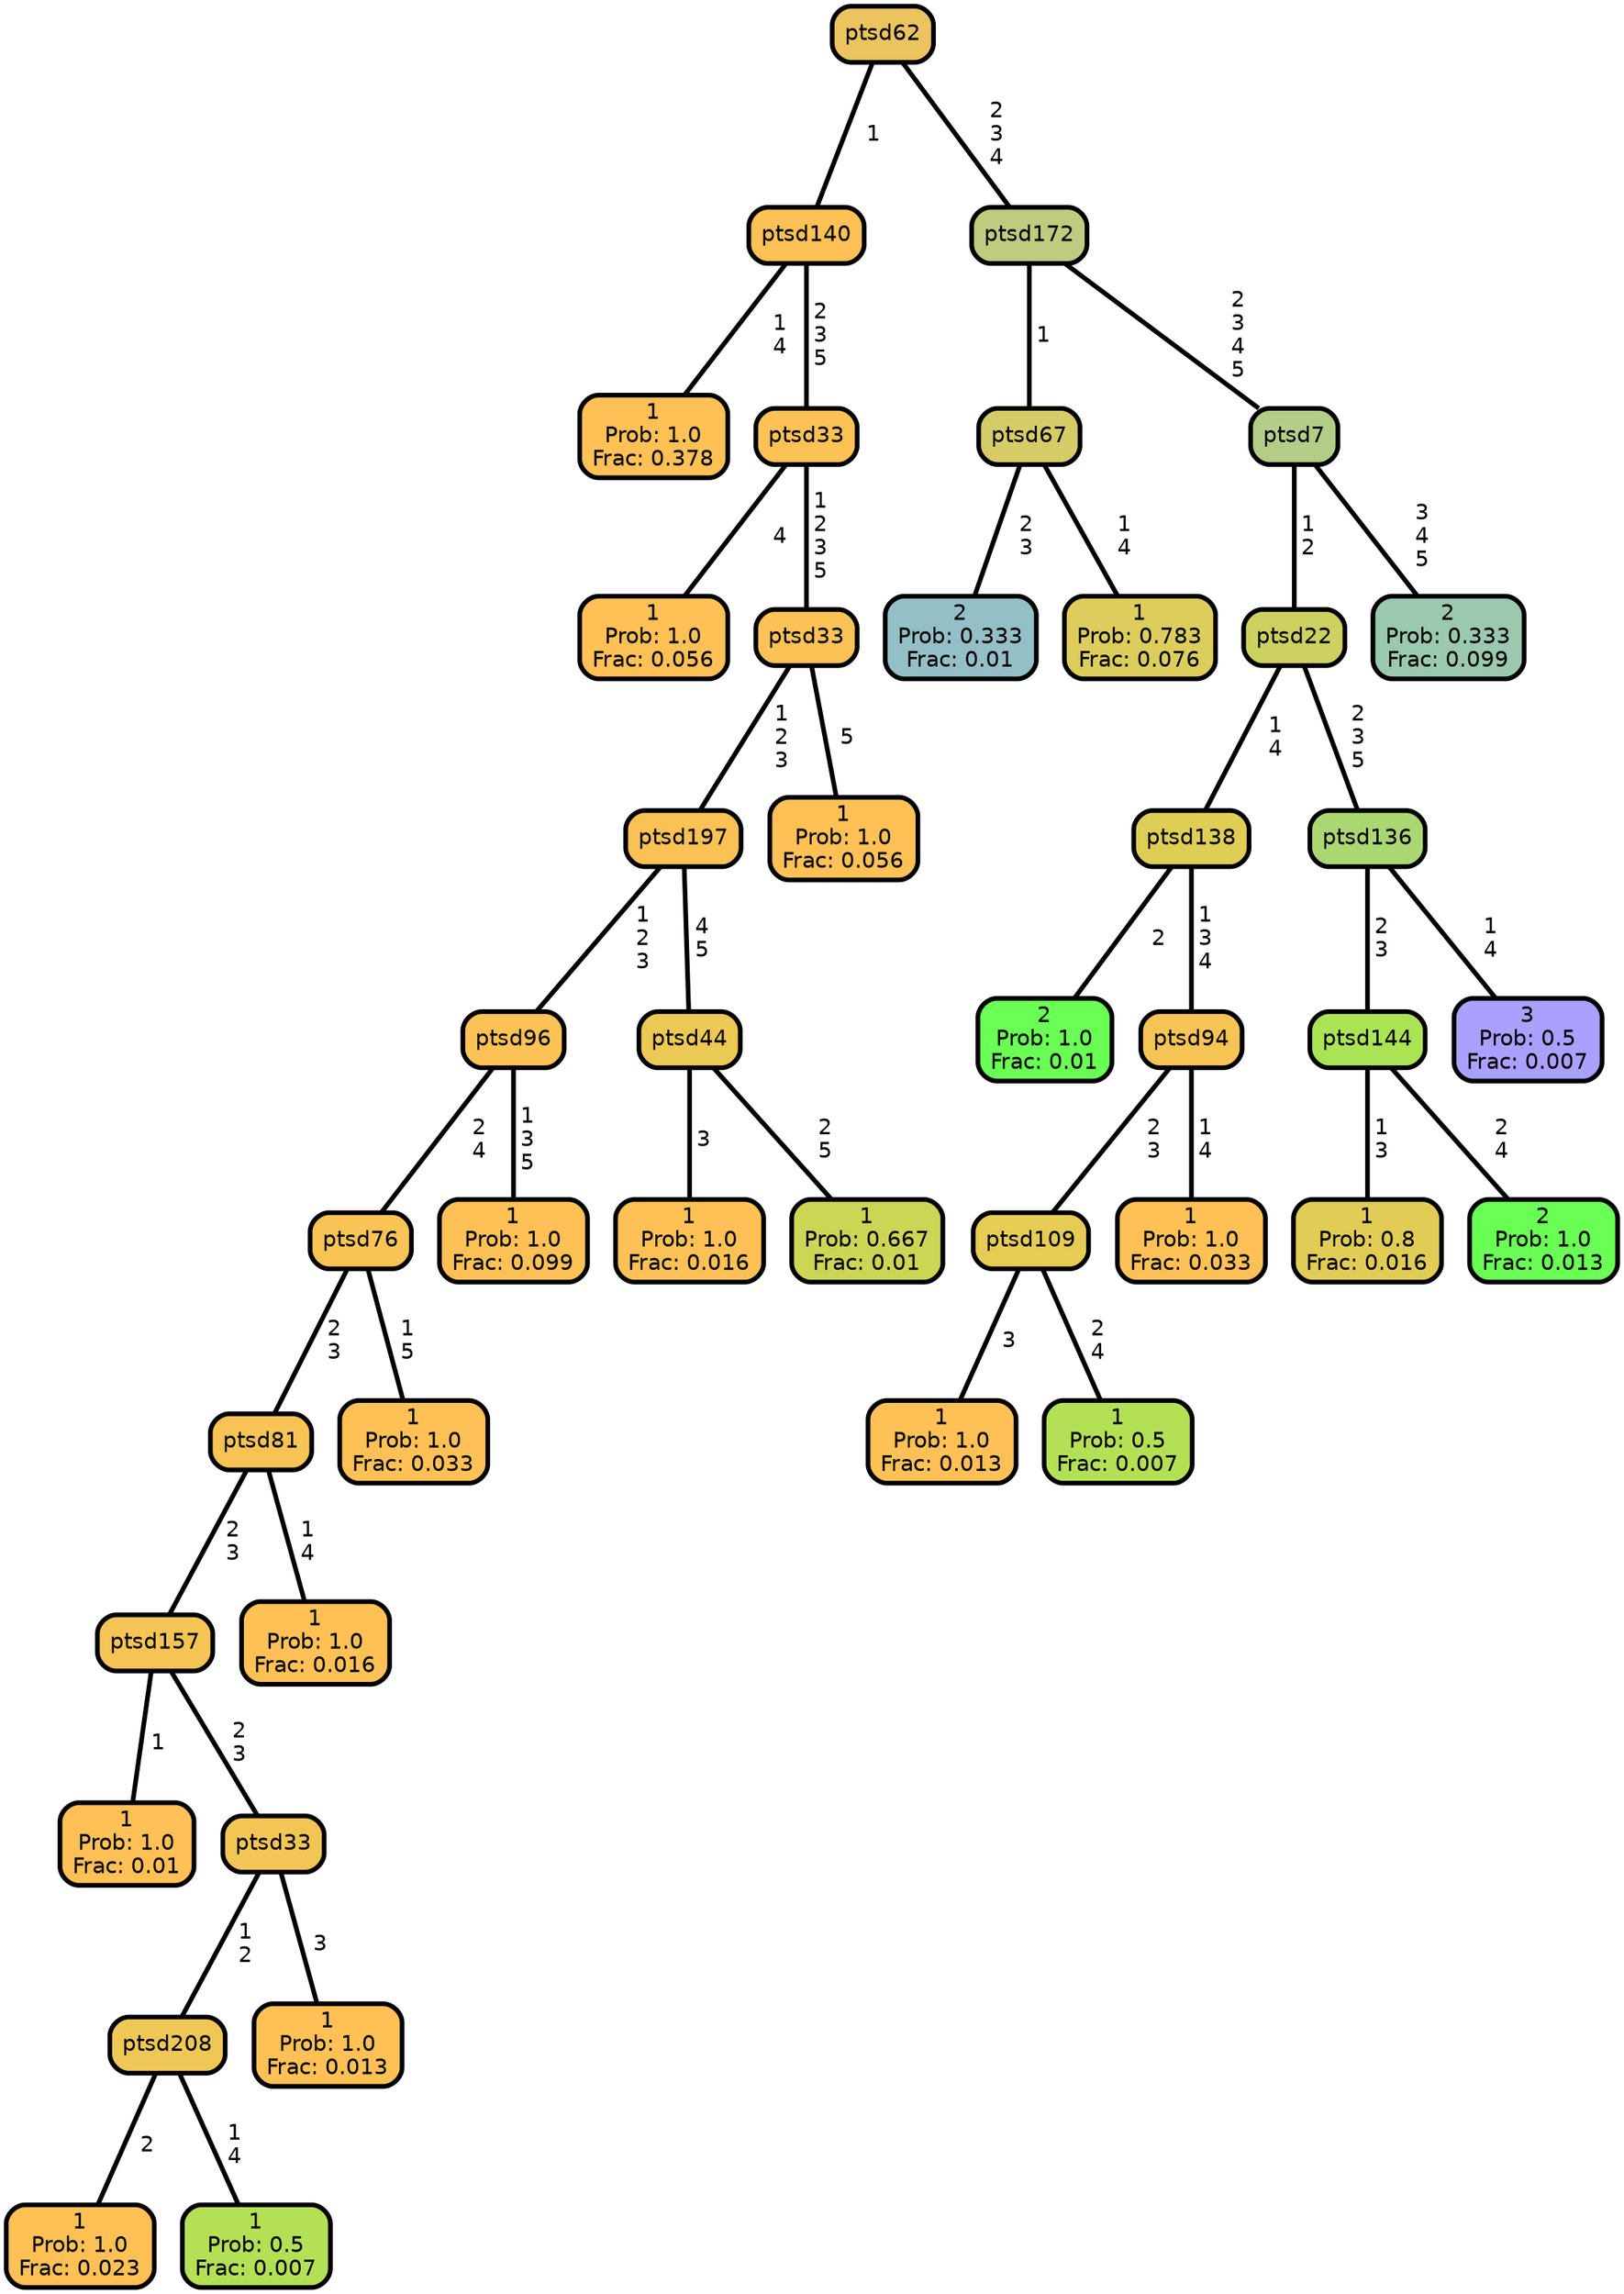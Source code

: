 graph Tree {
node [shape=box, style="filled, rounded",color="black",penwidth="3",fontcolor="black",                 fontname=helvetica] ;
graph [ranksep="0 equally", splines=straight,                 bgcolor=transparent, dpi=200] ;
edge [fontname=helvetica, color=black] ;
0 [label="1
Prob: 1.0
Frac: 0.378", fillcolor="#ffc155"] ;
1 [label="ptsd140", fillcolor="#fdc155"] ;
2 [label="1
Prob: 1.0
Frac: 0.056", fillcolor="#ffc155"] ;
3 [label="ptsd33", fillcolor="#fcc255"] ;
4 [label="1
Prob: 1.0
Frac: 0.01", fillcolor="#ffc155"] ;
5 [label="ptsd157", fillcolor="#f5c455"] ;
6 [label="1
Prob: 1.0
Frac: 0.023", fillcolor="#ffc155"] ;
7 [label="ptsd208", fillcolor="#eec755"] ;
8 [label="1
Prob: 0.5
Frac: 0.007", fillcolor="#b4e055"] ;
9 [label="ptsd33", fillcolor="#f3c555"] ;
10 [label="1
Prob: 1.0
Frac: 0.013", fillcolor="#ffc155"] ;
11 [label="ptsd81", fillcolor="#f7c355"] ;
12 [label="1
Prob: 1.0
Frac: 0.016", fillcolor="#ffc155"] ;
13 [label="ptsd76", fillcolor="#fac355"] ;
14 [label="1
Prob: 1.0
Frac: 0.033", fillcolor="#ffc155"] ;
15 [label="ptsd96", fillcolor="#fcc255"] ;
16 [label="1
Prob: 1.0
Frac: 0.099", fillcolor="#ffc155"] ;
17 [label="ptsd197", fillcolor="#fac255"] ;
18 [label="1
Prob: 1.0
Frac: 0.016", fillcolor="#ffc155"] ;
19 [label="ptsd44", fillcolor="#ecc855"] ;
20 [label="1
Prob: 0.667
Frac: 0.01", fillcolor="#cdd555"] ;
21 [label="ptsd33", fillcolor="#fbc255"] ;
22 [label="1
Prob: 1.0
Frac: 0.056", fillcolor="#ffc155"] ;
23 [label="ptsd62", fillcolor="#ebc460"] ;
24 [label="2
Prob: 0.333
Frac: 0.01", fillcolor="#94bfc6"] ;
25 [label="ptsd67", fillcolor="#d5cc68"] ;
26 [label="1
Prob: 0.783
Frac: 0.076", fillcolor="#ddcd5c"] ;
27 [label="ptsd172", fillcolor="#bdcc7e"] ;
28 [label="2
Prob: 1.0
Frac: 0.01", fillcolor="#6aff55"] ;
29 [label="ptsd138", fillcolor="#dfce55"] ;
30 [label="1
Prob: 1.0
Frac: 0.013", fillcolor="#ffc155"] ;
31 [label="ptsd109", fillcolor="#e6cb55"] ;
32 [label="1
Prob: 0.5
Frac: 0.007", fillcolor="#b4e055"] ;
33 [label="ptsd94", fillcolor="#f5c455"] ;
34 [label="1
Prob: 1.0
Frac: 0.033", fillcolor="#ffc155"] ;
35 [label="ptsd22", fillcolor="#ccd160"] ;
36 [label="1
Prob: 0.8
Frac: 0.016", fillcolor="#e1cd55"] ;
37 [label="ptsd144", fillcolor="#ace355"] ;
38 [label="2
Prob: 1.0
Frac: 0.013", fillcolor="#6aff55"] ;
39 [label="ptsd136", fillcolor="#abd773"] ;
40 [label="3
Prob: 0.5
Frac: 0.007", fillcolor="#aaa0ff"] ;
41 [label="ptsd7", fillcolor="#b3cd88"] ;
42 [label="2
Prob: 0.333
Frac: 0.099", fillcolor="#9ac9af"] ;
1 -- 0 [label=" 1\n 4",penwidth=3] ;
1 -- 3 [label=" 2\n 3\n 5",penwidth=3] ;
3 -- 2 [label=" 4",penwidth=3] ;
3 -- 21 [label=" 1\n 2\n 3\n 5",penwidth=3] ;
5 -- 4 [label=" 1",penwidth=3] ;
5 -- 9 [label=" 2\n 3",penwidth=3] ;
7 -- 6 [label=" 2",penwidth=3] ;
7 -- 8 [label=" 1\n 4",penwidth=3] ;
9 -- 7 [label=" 1\n 2",penwidth=3] ;
9 -- 10 [label=" 3",penwidth=3] ;
11 -- 5 [label=" 2\n 3",penwidth=3] ;
11 -- 12 [label=" 1\n 4",penwidth=3] ;
13 -- 11 [label=" 2\n 3",penwidth=3] ;
13 -- 14 [label=" 1\n 5",penwidth=3] ;
15 -- 13 [label=" 2\n 4",penwidth=3] ;
15 -- 16 [label=" 1\n 3\n 5",penwidth=3] ;
17 -- 15 [label=" 1\n 2\n 3",penwidth=3] ;
17 -- 19 [label=" 4\n 5",penwidth=3] ;
19 -- 18 [label=" 3",penwidth=3] ;
19 -- 20 [label=" 2\n 5",penwidth=3] ;
21 -- 17 [label=" 1\n 2\n 3",penwidth=3] ;
21 -- 22 [label=" 5",penwidth=3] ;
23 -- 1 [label=" 1",penwidth=3] ;
23 -- 27 [label=" 2\n 3\n 4",penwidth=3] ;
25 -- 24 [label=" 2\n 3",penwidth=3] ;
25 -- 26 [label=" 1\n 4",penwidth=3] ;
27 -- 25 [label=" 1",penwidth=3] ;
27 -- 41 [label=" 2\n 3\n 4\n 5",penwidth=3] ;
29 -- 28 [label=" 2",penwidth=3] ;
29 -- 33 [label=" 1\n 3\n 4",penwidth=3] ;
31 -- 30 [label=" 3",penwidth=3] ;
31 -- 32 [label=" 2\n 4",penwidth=3] ;
33 -- 31 [label=" 2\n 3",penwidth=3] ;
33 -- 34 [label=" 1\n 4",penwidth=3] ;
35 -- 29 [label=" 1\n 4",penwidth=3] ;
35 -- 39 [label=" 2\n 3\n 5",penwidth=3] ;
37 -- 36 [label=" 1\n 3",penwidth=3] ;
37 -- 38 [label=" 2\n 4",penwidth=3] ;
39 -- 37 [label=" 2\n 3",penwidth=3] ;
39 -- 40 [label=" 1\n 4",penwidth=3] ;
41 -- 35 [label=" 1\n 2",penwidth=3] ;
41 -- 42 [label=" 3\n 4\n 5",penwidth=3] ;
{rank = same;}}